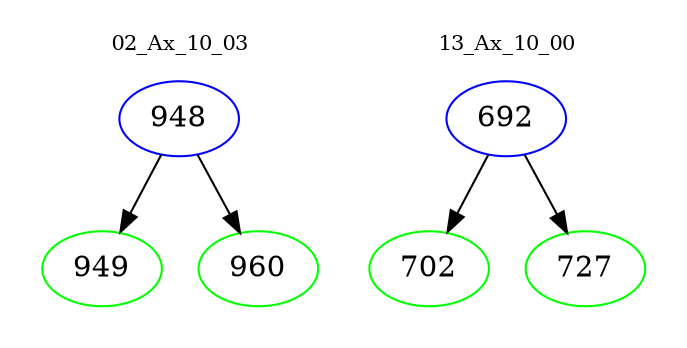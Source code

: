 digraph{
subgraph cluster_0 {
color = white
label = "02_Ax_10_03";
fontsize=10;
T0_948 [label="948", color="blue"]
T0_948 -> T0_949 [color="black"]
T0_949 [label="949", color="green"]
T0_948 -> T0_960 [color="black"]
T0_960 [label="960", color="green"]
}
subgraph cluster_1 {
color = white
label = "13_Ax_10_00";
fontsize=10;
T1_692 [label="692", color="blue"]
T1_692 -> T1_702 [color="black"]
T1_702 [label="702", color="green"]
T1_692 -> T1_727 [color="black"]
T1_727 [label="727", color="green"]
}
}
